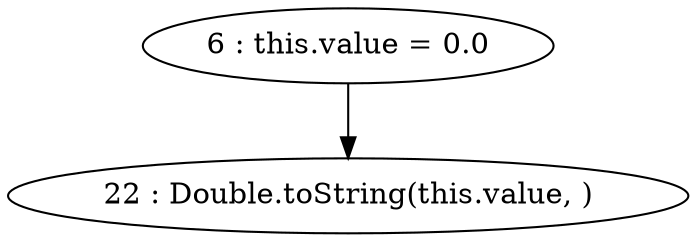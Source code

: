digraph G {
"6 : this.value = 0.0"
"6 : this.value = 0.0" -> "22 : Double.toString(this.value, )"
"22 : Double.toString(this.value, )"
}